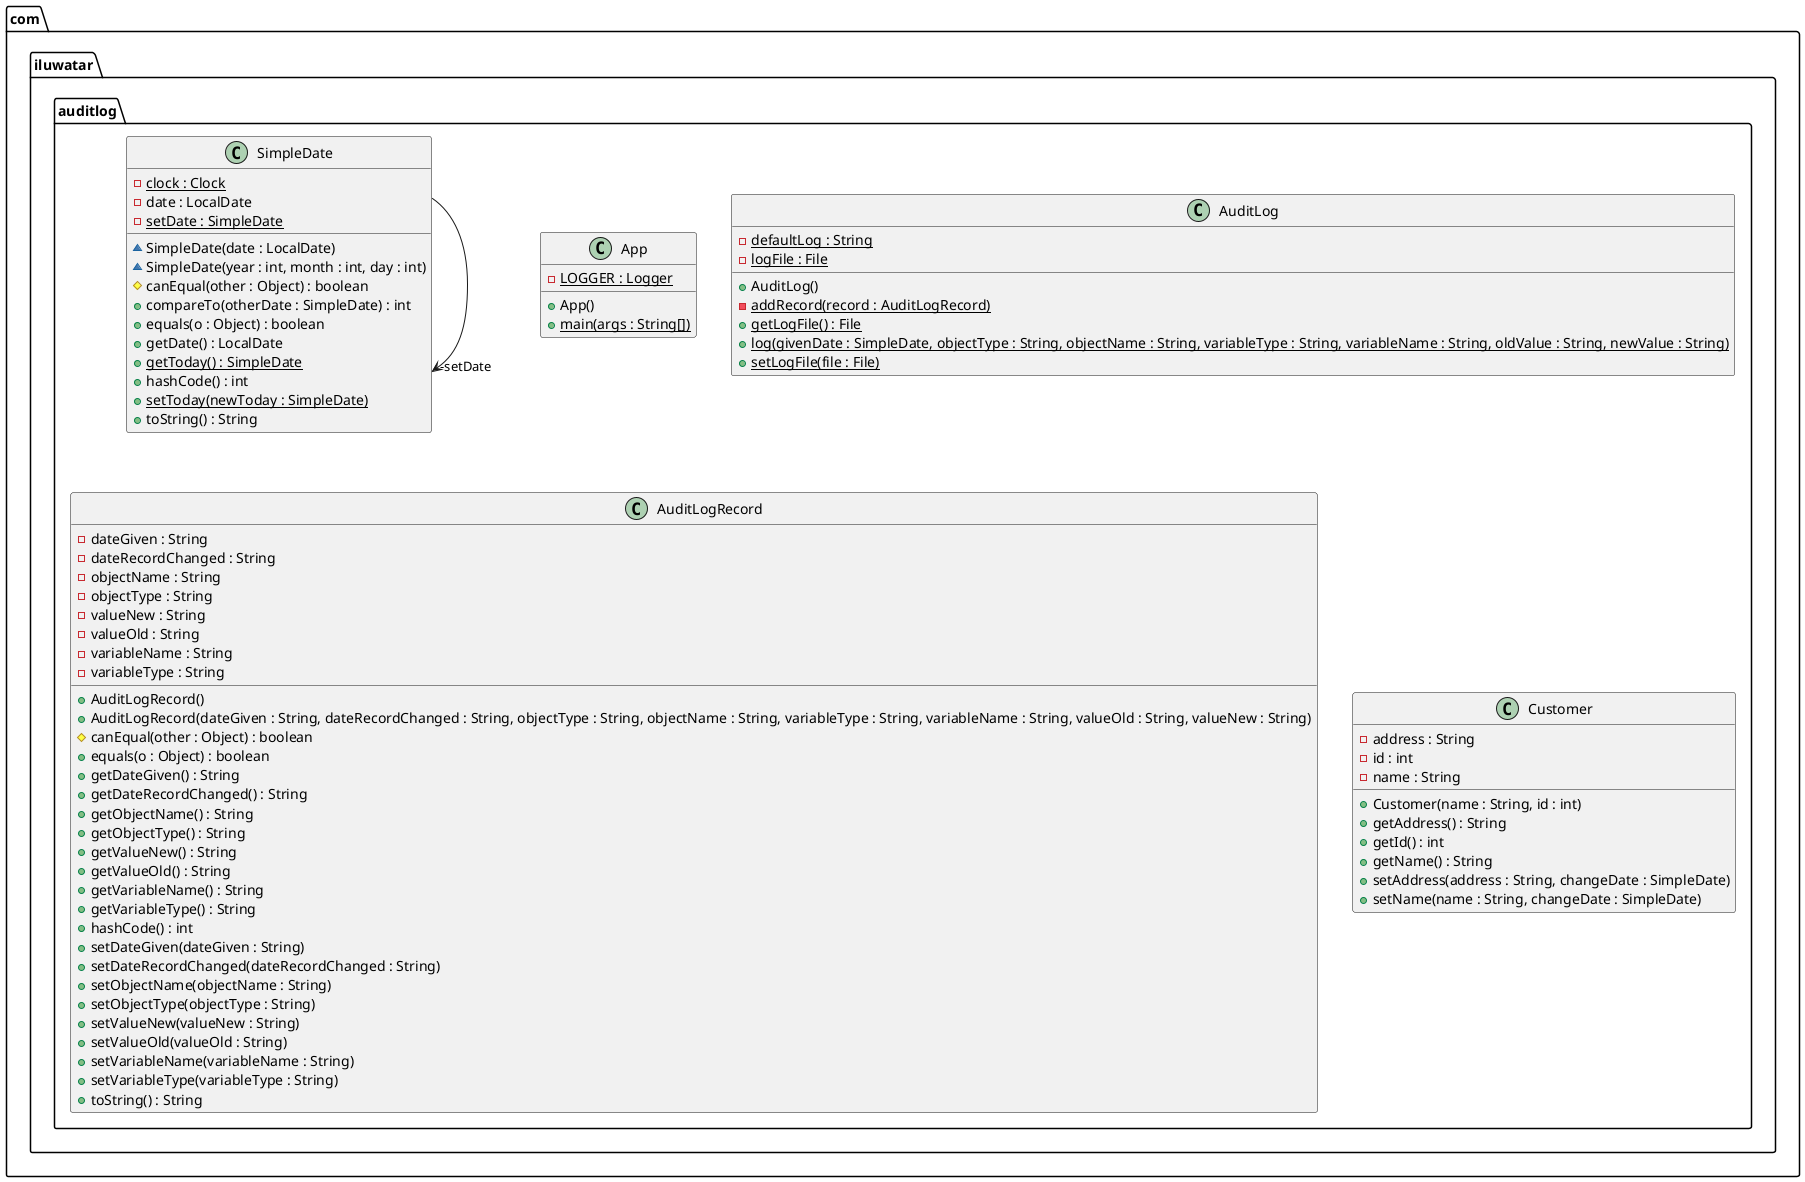 @startuml
package com.iluwatar.auditlog {
  class App {
    - LOGGER : Logger {static}
    + App()
    + main(args : String[]) {static}
  }
  class AuditLog {
    - defaultLog : String {static}
    - logFile : File {static}
    + AuditLog()
    - addRecord(record : AuditLogRecord) {static}
    + getLogFile() : File {static}
    + log(givenDate : SimpleDate, objectType : String, objectName : String, variableType : String, variableName : String, oldValue : String, newValue : String) {static}
    + setLogFile(file : File) {static}
  }
  class AuditLogRecord {
    - dateGiven : String
    - dateRecordChanged : String
    - objectName : String
    - objectType : String
    - valueNew : String
    - valueOld : String
    - variableName : String
    - variableType : String
    + AuditLogRecord()
    + AuditLogRecord(dateGiven : String, dateRecordChanged : String, objectType : String, objectName : String, variableType : String, variableName : String, valueOld : String, valueNew : String)
    # canEqual(other : Object) : boolean
    + equals(o : Object) : boolean
    + getDateGiven() : String
    + getDateRecordChanged() : String
    + getObjectName() : String
    + getObjectType() : String
    + getValueNew() : String
    + getValueOld() : String
    + getVariableName() : String
    + getVariableType() : String
    + hashCode() : int
    + setDateGiven(dateGiven : String)
    + setDateRecordChanged(dateRecordChanged : String)
    + setObjectName(objectName : String)
    + setObjectType(objectType : String)
    + setValueNew(valueNew : String)
    + setValueOld(valueOld : String)
    + setVariableName(variableName : String)
    + setVariableType(variableType : String)
    + toString() : String
  }
  class Customer {
    - address : String
    - id : int
    - name : String
    + Customer(name : String, id : int)
    + getAddress() : String
    + getId() : int
    + getName() : String
    + setAddress(address : String, changeDate : SimpleDate)
    + setName(name : String, changeDate : SimpleDate)
  }
  class SimpleDate {
    - clock : Clock {static}
    - date : LocalDate
    - setDate : SimpleDate {static}
    ~ SimpleDate(date : LocalDate)
    ~ SimpleDate(year : int, month : int, day : int)
    # canEqual(other : Object) : boolean
    + compareTo(otherDate : SimpleDate) : int
    + equals(o : Object) : boolean
    + getDate() : LocalDate
    + getToday() : SimpleDate {static}
    + hashCode() : int
    + setToday(newToday : SimpleDate) {static}
    + toString() : String
  }
}
SimpleDate -->  "-setDate" SimpleDate
@enduml